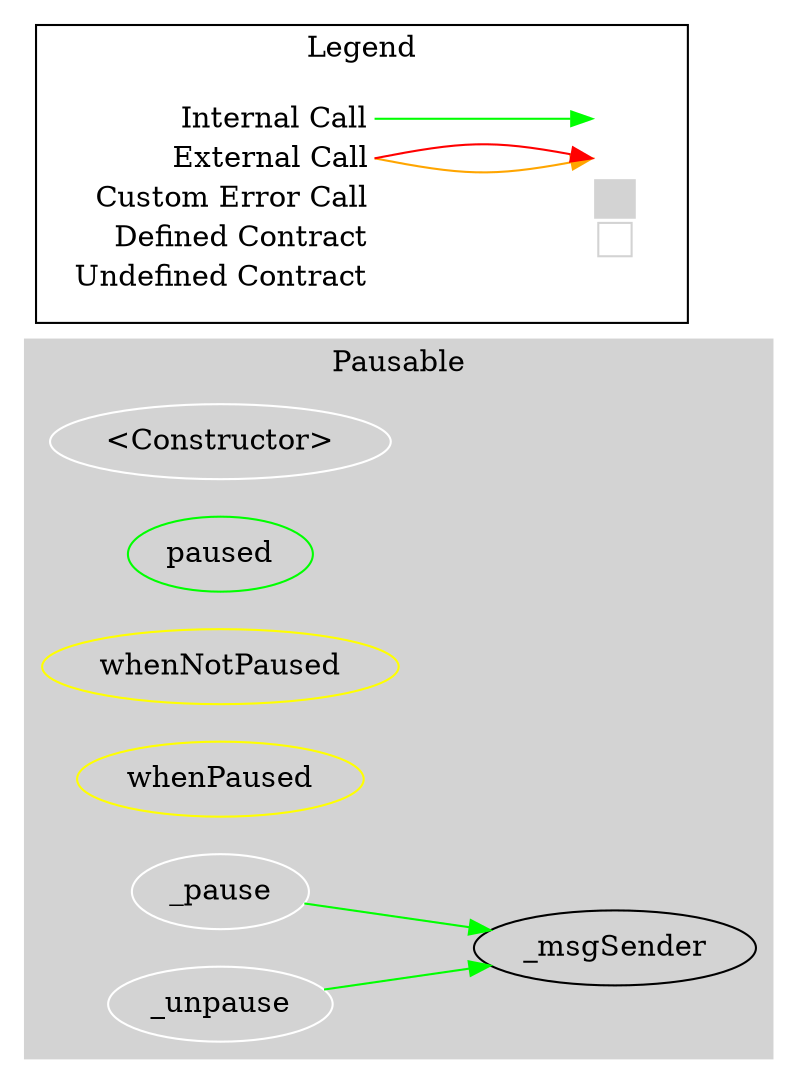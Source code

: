 digraph G {
  graph [ ratio = "auto", page = "100", compound =true ];
subgraph "clusterPausable" {
  graph [ label = "Pausable", color = "lightgray", style = "filled", bgcolor = "lightgray" ];
  "Pausable.<Constructor>" [ label = "<Constructor>", color = "white" ];
  "Pausable.paused" [ label = "paused", color = "green" ];
  "Pausable.whenNotPaused" [ label = "whenNotPaused", color = "yellow" ];
  "Pausable.whenPaused" [ label = "whenPaused", color = "yellow" ];
  "Pausable._pause" [ label = "_pause", color = "white" ];
  "Pausable._unpause" [ label = "_unpause", color = "white" ];
  "Pausable._msgSender" [ label = "_msgSender" ];
}

  "Pausable._pause";
  "Pausable._msgSender";
  "Pausable._unpause";
  "Pausable._pause" -> "Pausable._msgSender" [ color = "green" ];
  "Pausable._unpause" -> "Pausable._msgSender" [ color = "green" ];


rankdir=LR
node [shape=plaintext]
subgraph cluster_01 { 
label = "Legend";
key [label=<<table border="0" cellpadding="2" cellspacing="0" cellborder="0">
  <tr><td align="right" port="i1">Internal Call</td></tr>
  <tr><td align="right" port="i2">External Call</td></tr>
  <tr><td align="right" port="i2">Custom Error Call</td></tr>
  <tr><td align="right" port="i3">Defined Contract</td></tr>
  <tr><td align="right" port="i4">Undefined Contract</td></tr>
  </table>>]
key2 [label=<<table border="0" cellpadding="2" cellspacing="0" cellborder="0">
  <tr><td port="i1">&nbsp;&nbsp;&nbsp;</td></tr>
  <tr><td port="i2">&nbsp;&nbsp;&nbsp;</td></tr>
  <tr><td port="i3" bgcolor="lightgray">&nbsp;&nbsp;&nbsp;</td></tr>
  <tr><td port="i4">
    <table border="1" cellborder="0" cellspacing="0" cellpadding="7" color="lightgray">
      <tr>
       <td></td>
      </tr>
     </table>
  </td></tr>
  </table>>]
key:i1:e -> key2:i1:w [color="green"]
key:i2:e -> key2:i2:w [color="orange"]
key:i2:e -> key2:i2:w [color="red"]
}
}

